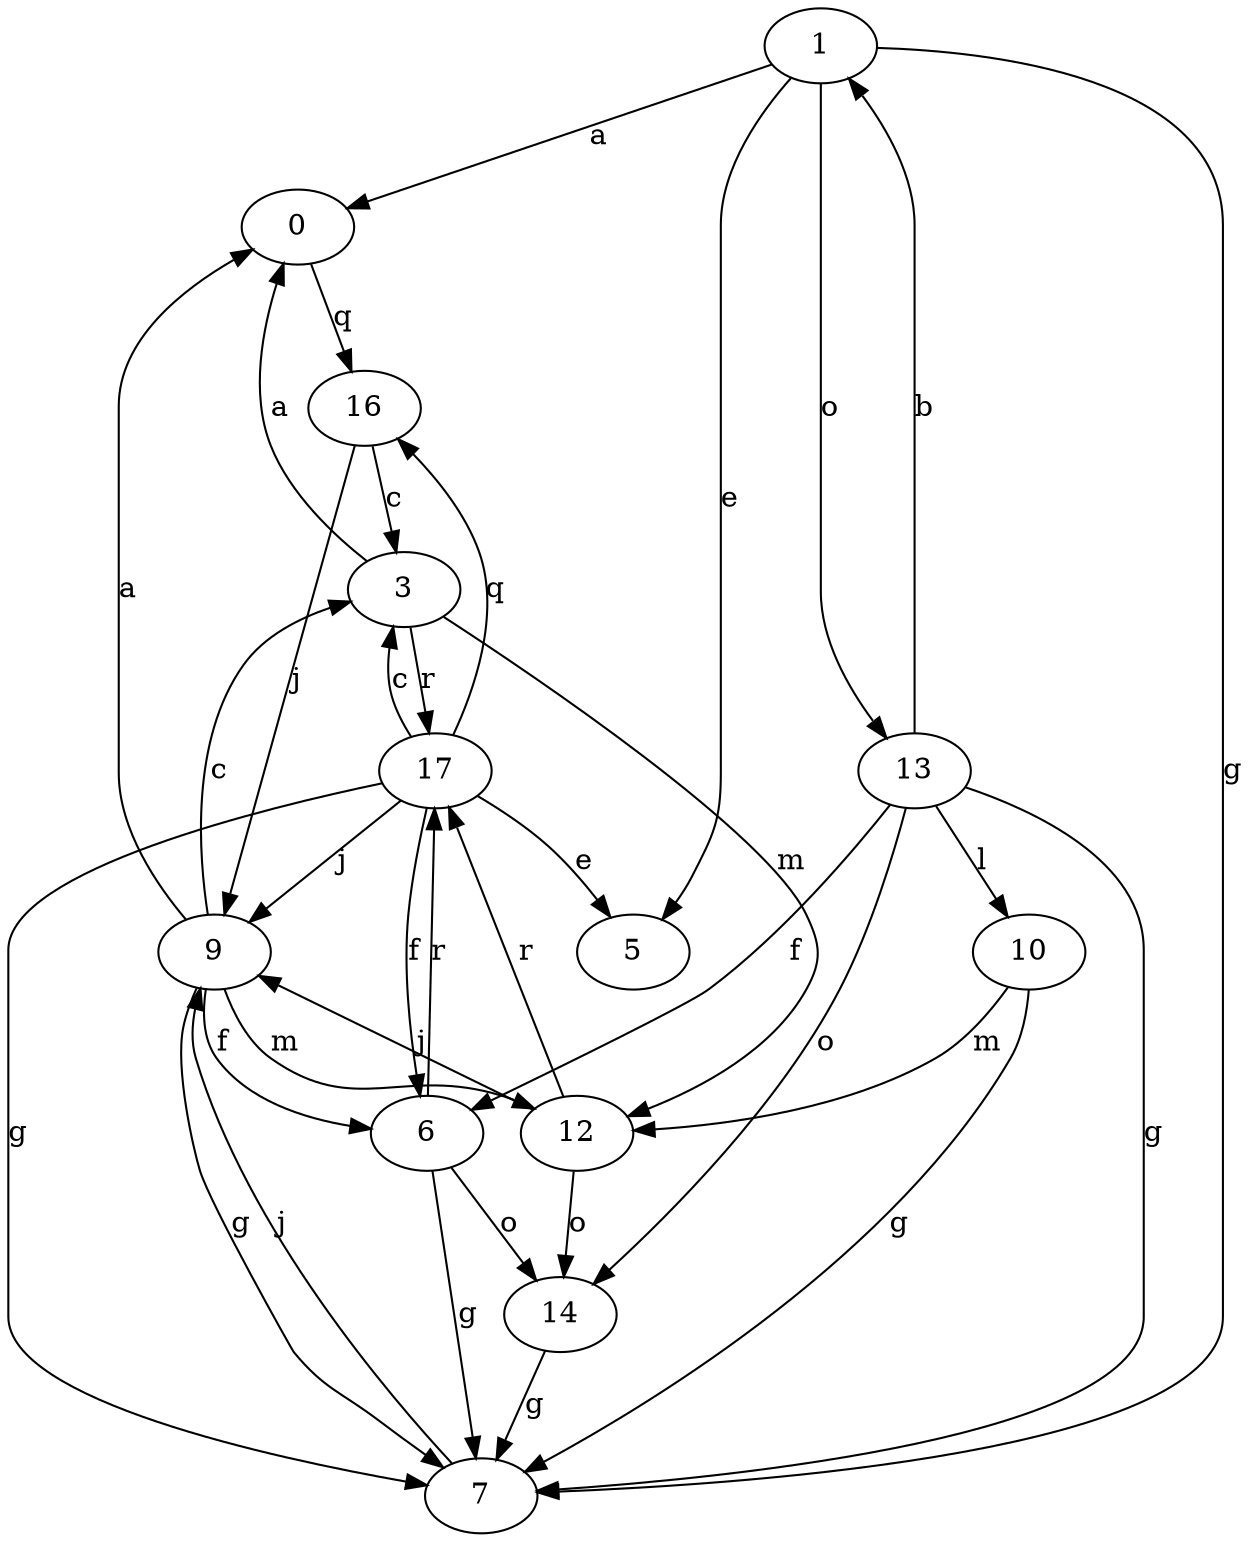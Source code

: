 strict digraph  {
0;
1;
3;
5;
6;
7;
9;
10;
12;
13;
14;
16;
17;
0 -> 16  [label=q];
1 -> 0  [label=a];
1 -> 5  [label=e];
1 -> 7  [label=g];
1 -> 13  [label=o];
3 -> 0  [label=a];
3 -> 12  [label=m];
3 -> 17  [label=r];
6 -> 7  [label=g];
6 -> 14  [label=o];
6 -> 17  [label=r];
7 -> 9  [label=j];
9 -> 0  [label=a];
9 -> 3  [label=c];
9 -> 6  [label=f];
9 -> 7  [label=g];
9 -> 12  [label=m];
10 -> 7  [label=g];
10 -> 12  [label=m];
12 -> 9  [label=j];
12 -> 14  [label=o];
12 -> 17  [label=r];
13 -> 1  [label=b];
13 -> 6  [label=f];
13 -> 7  [label=g];
13 -> 10  [label=l];
13 -> 14  [label=o];
14 -> 7  [label=g];
16 -> 3  [label=c];
16 -> 9  [label=j];
17 -> 3  [label=c];
17 -> 5  [label=e];
17 -> 6  [label=f];
17 -> 7  [label=g];
17 -> 9  [label=j];
17 -> 16  [label=q];
}

